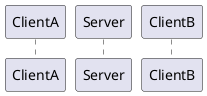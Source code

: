 @startuml
'https://plantuml.com/sequence-diagram

participant ClientA
participant Server
participant ClientB



@enduml
